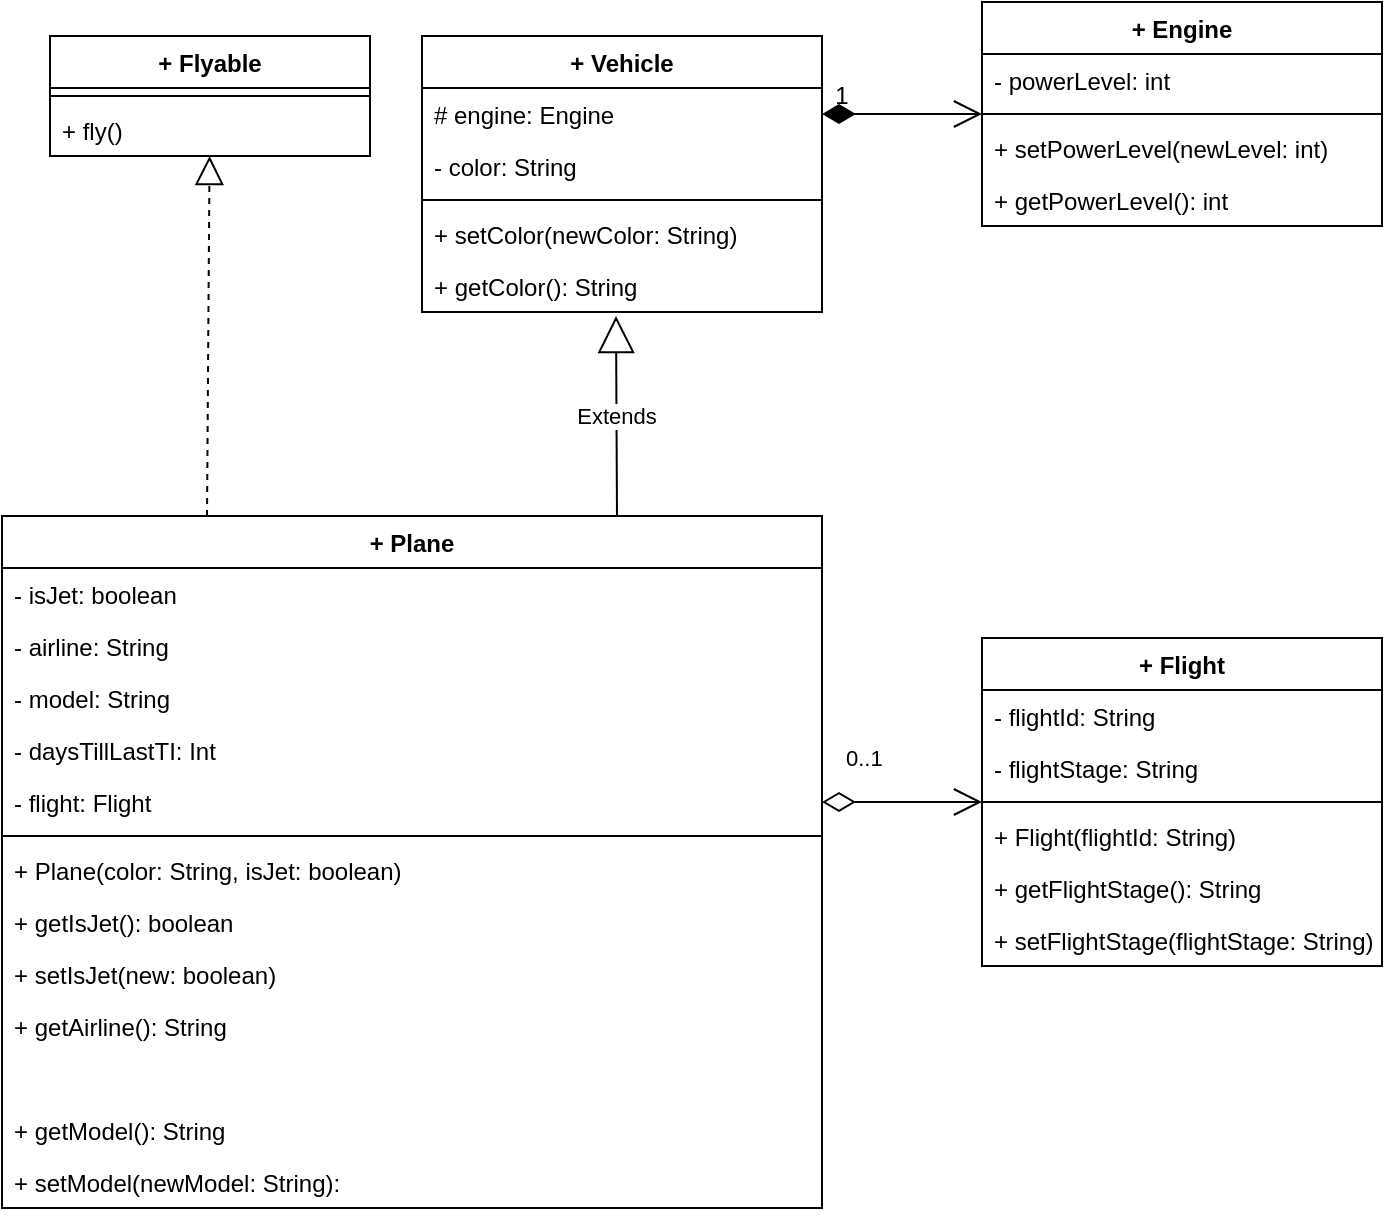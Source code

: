 <mxfile version="28.2.7">
  <diagram name="Страница — 1" id="Z5F9KrPSxp0s8lp36pQN">
    <mxGraphModel dx="1665" dy="777" grid="1" gridSize="10" guides="1" tooltips="1" connect="1" arrows="1" fold="1" page="1" pageScale="1" pageWidth="827" pageHeight="1169" math="0" shadow="0">
      <root>
        <mxCell id="0" />
        <mxCell id="1" parent="0" />
        <mxCell id="JIaKzgK-LAhrfJOlV1_j-6" value="+ Flyable" style="swimlane;fontStyle=1;align=center;verticalAlign=top;childLayout=stackLayout;horizontal=1;startSize=26;horizontalStack=0;resizeParent=1;resizeParentMax=0;resizeLast=0;collapsible=1;marginBottom=0;whiteSpace=wrap;html=1;" parent="1" vertex="1">
          <mxGeometry x="144" y="130" width="160" height="60" as="geometry" />
        </mxCell>
        <mxCell id="JIaKzgK-LAhrfJOlV1_j-8" value="" style="line;strokeWidth=1;fillColor=none;align=left;verticalAlign=middle;spacingTop=-1;spacingLeft=3;spacingRight=3;rotatable=0;labelPosition=right;points=[];portConstraint=eastwest;strokeColor=inherit;" parent="JIaKzgK-LAhrfJOlV1_j-6" vertex="1">
          <mxGeometry y="26" width="160" height="8" as="geometry" />
        </mxCell>
        <mxCell id="JIaKzgK-LAhrfJOlV1_j-9" value="+ fly()" style="text;strokeColor=none;fillColor=none;align=left;verticalAlign=top;spacingLeft=4;spacingRight=4;overflow=hidden;rotatable=0;points=[[0,0.5],[1,0.5]];portConstraint=eastwest;whiteSpace=wrap;html=1;" parent="JIaKzgK-LAhrfJOlV1_j-6" vertex="1">
          <mxGeometry y="34" width="160" height="26" as="geometry" />
        </mxCell>
        <mxCell id="JIaKzgK-LAhrfJOlV1_j-20" value="+ Vehicle" style="swimlane;fontStyle=1;align=center;verticalAlign=top;childLayout=stackLayout;horizontal=1;startSize=26;horizontalStack=0;resizeParent=1;resizeParentMax=0;resizeLast=0;collapsible=1;marginBottom=0;whiteSpace=wrap;html=1;" parent="1" vertex="1">
          <mxGeometry x="330" y="130" width="200" height="138" as="geometry" />
        </mxCell>
        <mxCell id="JIaKzgK-LAhrfJOlV1_j-21" value="# engine: Engine" style="text;strokeColor=none;fillColor=none;align=left;verticalAlign=top;spacingLeft=4;spacingRight=4;overflow=hidden;rotatable=0;points=[[0,0.5],[1,0.5]];portConstraint=eastwest;whiteSpace=wrap;html=1;" parent="JIaKzgK-LAhrfJOlV1_j-20" vertex="1">
          <mxGeometry y="26" width="200" height="26" as="geometry" />
        </mxCell>
        <mxCell id="JIaKzgK-LAhrfJOlV1_j-36" value="- color: String" style="text;strokeColor=none;fillColor=none;align=left;verticalAlign=top;spacingLeft=4;spacingRight=4;overflow=hidden;rotatable=0;points=[[0,0.5],[1,0.5]];portConstraint=eastwest;whiteSpace=wrap;html=1;" parent="JIaKzgK-LAhrfJOlV1_j-20" vertex="1">
          <mxGeometry y="52" width="200" height="26" as="geometry" />
        </mxCell>
        <mxCell id="JIaKzgK-LAhrfJOlV1_j-22" value="" style="line;strokeWidth=1;fillColor=none;align=left;verticalAlign=middle;spacingTop=-1;spacingLeft=3;spacingRight=3;rotatable=0;labelPosition=right;points=[];portConstraint=eastwest;strokeColor=inherit;" parent="JIaKzgK-LAhrfJOlV1_j-20" vertex="1">
          <mxGeometry y="78" width="200" height="8" as="geometry" />
        </mxCell>
        <mxCell id="JIaKzgK-LAhrfJOlV1_j-23" value="+ setColor(newColor: String)" style="text;strokeColor=none;fillColor=none;align=left;verticalAlign=top;spacingLeft=4;spacingRight=4;overflow=hidden;rotatable=0;points=[[0,0.5],[1,0.5]];portConstraint=eastwest;whiteSpace=wrap;html=1;" parent="JIaKzgK-LAhrfJOlV1_j-20" vertex="1">
          <mxGeometry y="86" width="200" height="26" as="geometry" />
        </mxCell>
        <mxCell id="JIaKzgK-LAhrfJOlV1_j-38" value="+ getColor(): String" style="text;strokeColor=none;fillColor=none;align=left;verticalAlign=top;spacingLeft=4;spacingRight=4;overflow=hidden;rotatable=0;points=[[0,0.5],[1,0.5]];portConstraint=eastwest;whiteSpace=wrap;html=1;" parent="JIaKzgK-LAhrfJOlV1_j-20" vertex="1">
          <mxGeometry y="112" width="200" height="26" as="geometry" />
        </mxCell>
        <mxCell id="JIaKzgK-LAhrfJOlV1_j-27" value="+ Plane" style="swimlane;fontStyle=1;align=center;verticalAlign=top;childLayout=stackLayout;horizontal=1;startSize=26;horizontalStack=0;resizeParent=1;resizeParentMax=0;resizeLast=0;collapsible=1;marginBottom=0;whiteSpace=wrap;html=1;" parent="1" vertex="1">
          <mxGeometry x="120" y="370" width="410" height="346" as="geometry" />
        </mxCell>
        <mxCell id="JIaKzgK-LAhrfJOlV1_j-28" value="- isJet: boolean" style="text;strokeColor=none;fillColor=none;align=left;verticalAlign=top;spacingLeft=4;spacingRight=4;overflow=hidden;rotatable=0;points=[[0,0.5],[1,0.5]];portConstraint=eastwest;whiteSpace=wrap;html=1;" parent="JIaKzgK-LAhrfJOlV1_j-27" vertex="1">
          <mxGeometry y="26" width="410" height="26" as="geometry" />
        </mxCell>
        <mxCell id="JIaKzgK-LAhrfJOlV1_j-50" value="- airline: String" style="text;strokeColor=none;fillColor=none;align=left;verticalAlign=top;spacingLeft=4;spacingRight=4;overflow=hidden;rotatable=0;points=[[0,0.5],[1,0.5]];portConstraint=eastwest;whiteSpace=wrap;html=1;" parent="JIaKzgK-LAhrfJOlV1_j-27" vertex="1">
          <mxGeometry y="52" width="410" height="26" as="geometry" />
        </mxCell>
        <mxCell id="JIaKzgK-LAhrfJOlV1_j-51" value="- model: String&lt;div&gt;&lt;br&gt;&lt;/div&gt;" style="text;strokeColor=none;fillColor=none;align=left;verticalAlign=top;spacingLeft=4;spacingRight=4;overflow=hidden;rotatable=0;points=[[0,0.5],[1,0.5]];portConstraint=eastwest;whiteSpace=wrap;html=1;" parent="JIaKzgK-LAhrfJOlV1_j-27" vertex="1">
          <mxGeometry y="78" width="410" height="26" as="geometry" />
        </mxCell>
        <mxCell id="Q98i7pjKnQca2lQu8mvU-1" value="- daysTillLastTI: Int" style="text;strokeColor=none;fillColor=none;align=left;verticalAlign=top;spacingLeft=4;spacingRight=4;overflow=hidden;rotatable=0;points=[[0,0.5],[1,0.5]];portConstraint=eastwest;whiteSpace=wrap;html=1;" vertex="1" parent="JIaKzgK-LAhrfJOlV1_j-27">
          <mxGeometry y="104" width="410" height="26" as="geometry" />
        </mxCell>
        <mxCell id="Q98i7pjKnQca2lQu8mvU-2" value="- flight: Flight" style="text;strokeColor=none;fillColor=none;align=left;verticalAlign=top;spacingLeft=4;spacingRight=4;overflow=hidden;rotatable=0;points=[[0,0.5],[1,0.5]];portConstraint=eastwest;whiteSpace=wrap;html=1;" vertex="1" parent="JIaKzgK-LAhrfJOlV1_j-27">
          <mxGeometry y="130" width="410" height="26" as="geometry" />
        </mxCell>
        <mxCell id="JIaKzgK-LAhrfJOlV1_j-29" value="" style="line;strokeWidth=1;fillColor=none;align=left;verticalAlign=middle;spacingTop=-1;spacingLeft=3;spacingRight=3;rotatable=0;labelPosition=right;points=[];portConstraint=eastwest;strokeColor=inherit;" parent="JIaKzgK-LAhrfJOlV1_j-27" vertex="1">
          <mxGeometry y="156" width="410" height="8" as="geometry" />
        </mxCell>
        <mxCell id="JIaKzgK-LAhrfJOlV1_j-39" value="+ Plane(color: String, isJet: boolean)" style="text;strokeColor=none;fillColor=none;align=left;verticalAlign=top;spacingLeft=4;spacingRight=4;overflow=hidden;rotatable=0;points=[[0,0.5],[1,0.5]];portConstraint=eastwest;whiteSpace=wrap;html=1;" parent="JIaKzgK-LAhrfJOlV1_j-27" vertex="1">
          <mxGeometry y="164" width="410" height="26" as="geometry" />
        </mxCell>
        <mxCell id="JIaKzgK-LAhrfJOlV1_j-30" value="+ getIsJet(): boolean" style="text;strokeColor=none;fillColor=none;align=left;verticalAlign=top;spacingLeft=4;spacingRight=4;overflow=hidden;rotatable=0;points=[[0,0.5],[1,0.5]];portConstraint=eastwest;whiteSpace=wrap;html=1;" parent="JIaKzgK-LAhrfJOlV1_j-27" vertex="1">
          <mxGeometry y="190" width="410" height="26" as="geometry" />
        </mxCell>
        <mxCell id="JIaKzgK-LAhrfJOlV1_j-31" value="+ setIsJet(new: boolean)" style="text;strokeColor=none;fillColor=none;align=left;verticalAlign=top;spacingLeft=4;spacingRight=4;overflow=hidden;rotatable=0;points=[[0,0.5],[1,0.5]];portConstraint=eastwest;whiteSpace=wrap;html=1;" parent="JIaKzgK-LAhrfJOlV1_j-27" vertex="1">
          <mxGeometry y="216" width="410" height="26" as="geometry" />
        </mxCell>
        <mxCell id="JIaKzgK-LAhrfJOlV1_j-52" value="+ getAirline(): String" style="text;strokeColor=none;fillColor=none;align=left;verticalAlign=top;spacingLeft=4;spacingRight=4;overflow=hidden;rotatable=0;points=[[0,0.5],[1,0.5]];portConstraint=eastwest;whiteSpace=wrap;html=1;" parent="JIaKzgK-LAhrfJOlV1_j-27" vertex="1">
          <mxGeometry y="242" width="410" height="26" as="geometry" />
        </mxCell>
        <mxCell id="JIaKzgK-LAhrfJOlV1_j-53" value="&lt;span style=&quot;caret-color: rgb(255, 255, 255); font-family: Helvetica; font-size: 12px; font-style: normal; font-variant-caps: normal; font-weight: 400; letter-spacing: normal; text-align: left; text-indent: 0px; text-transform: none; white-space: normal; word-spacing: 0px; -webkit-text-stroke-width: 0px; text-decoration: none; float: none; color: light-dark(rgb(255, 255, 255), rgb(255, 255, 255)); display: inline !important;&quot;&gt;+ setAirline(newAirline: String)&lt;/span&gt;" style="text;strokeColor=none;fillColor=none;align=left;verticalAlign=top;spacingLeft=4;spacingRight=4;overflow=hidden;rotatable=0;points=[[0,0.5],[1,0.5]];portConstraint=eastwest;whiteSpace=wrap;html=1;" parent="JIaKzgK-LAhrfJOlV1_j-27" vertex="1">
          <mxGeometry y="268" width="410" height="26" as="geometry" />
        </mxCell>
        <mxCell id="JIaKzgK-LAhrfJOlV1_j-54" value="+ getModel(): String" style="text;strokeColor=none;fillColor=none;align=left;verticalAlign=top;spacingLeft=4;spacingRight=4;overflow=hidden;rotatable=0;points=[[0,0.5],[1,0.5]];portConstraint=eastwest;whiteSpace=wrap;html=1;" parent="JIaKzgK-LAhrfJOlV1_j-27" vertex="1">
          <mxGeometry y="294" width="410" height="26" as="geometry" />
        </mxCell>
        <mxCell id="JIaKzgK-LAhrfJOlV1_j-55" value="+ setModel(newModel: String):" style="text;strokeColor=none;fillColor=none;align=left;verticalAlign=top;spacingLeft=4;spacingRight=4;overflow=hidden;rotatable=0;points=[[0,0.5],[1,0.5]];portConstraint=eastwest;whiteSpace=wrap;html=1;" parent="JIaKzgK-LAhrfJOlV1_j-27" vertex="1">
          <mxGeometry y="320" width="410" height="26" as="geometry" />
        </mxCell>
        <mxCell id="JIaKzgK-LAhrfJOlV1_j-32" value="+ Engine" style="swimlane;fontStyle=1;align=center;verticalAlign=top;childLayout=stackLayout;horizontal=1;startSize=26;horizontalStack=0;resizeParent=1;resizeParentMax=0;resizeLast=0;collapsible=1;marginBottom=0;whiteSpace=wrap;html=1;" parent="1" vertex="1">
          <mxGeometry x="610" y="113" width="200" height="112" as="geometry" />
        </mxCell>
        <mxCell id="JIaKzgK-LAhrfJOlV1_j-33" value="- powerLevel: int" style="text;strokeColor=none;fillColor=none;align=left;verticalAlign=top;spacingLeft=4;spacingRight=4;overflow=hidden;rotatable=0;points=[[0,0.5],[1,0.5]];portConstraint=eastwest;whiteSpace=wrap;html=1;" parent="JIaKzgK-LAhrfJOlV1_j-32" vertex="1">
          <mxGeometry y="26" width="200" height="26" as="geometry" />
        </mxCell>
        <mxCell id="JIaKzgK-LAhrfJOlV1_j-34" value="" style="line;strokeWidth=1;fillColor=none;align=left;verticalAlign=middle;spacingTop=-1;spacingLeft=3;spacingRight=3;rotatable=0;labelPosition=right;points=[];portConstraint=eastwest;strokeColor=inherit;" parent="JIaKzgK-LAhrfJOlV1_j-32" vertex="1">
          <mxGeometry y="52" width="200" height="8" as="geometry" />
        </mxCell>
        <mxCell id="JIaKzgK-LAhrfJOlV1_j-35" value="+ setPowerLevel(newLevel: int)" style="text;strokeColor=none;fillColor=none;align=left;verticalAlign=top;spacingLeft=4;spacingRight=4;overflow=hidden;rotatable=0;points=[[0,0.5],[1,0.5]];portConstraint=eastwest;whiteSpace=wrap;html=1;" parent="JIaKzgK-LAhrfJOlV1_j-32" vertex="1">
          <mxGeometry y="60" width="200" height="26" as="geometry" />
        </mxCell>
        <mxCell id="JIaKzgK-LAhrfJOlV1_j-43" value="+ getPowerLevel(): int" style="text;strokeColor=none;fillColor=none;align=left;verticalAlign=top;spacingLeft=4;spacingRight=4;overflow=hidden;rotatable=0;points=[[0,0.5],[1,0.5]];portConstraint=eastwest;whiteSpace=wrap;html=1;" parent="JIaKzgK-LAhrfJOlV1_j-32" vertex="1">
          <mxGeometry y="86" width="200" height="26" as="geometry" />
        </mxCell>
        <mxCell id="JIaKzgK-LAhrfJOlV1_j-41" value="Extends" style="endArrow=block;endSize=16;endFill=0;html=1;rounded=0;exitX=0.75;exitY=0;exitDx=0;exitDy=0;entryX=0.485;entryY=1.077;entryDx=0;entryDy=0;entryPerimeter=0;" parent="1" source="JIaKzgK-LAhrfJOlV1_j-27" target="JIaKzgK-LAhrfJOlV1_j-38" edge="1">
          <mxGeometry width="160" relative="1" as="geometry">
            <mxPoint x="420" y="360" as="sourcePoint" />
            <mxPoint x="580" y="360" as="targetPoint" />
          </mxGeometry>
        </mxCell>
        <mxCell id="JIaKzgK-LAhrfJOlV1_j-42" value="" style="endArrow=block;dashed=1;endFill=0;endSize=12;html=1;rounded=0;exitX=0.25;exitY=0;exitDx=0;exitDy=0;" parent="1" source="JIaKzgK-LAhrfJOlV1_j-27" target="JIaKzgK-LAhrfJOlV1_j-6" edge="1">
          <mxGeometry width="160" relative="1" as="geometry">
            <mxPoint x="420" y="360" as="sourcePoint" />
            <mxPoint x="580" y="360" as="targetPoint" />
          </mxGeometry>
        </mxCell>
        <mxCell id="JIaKzgK-LAhrfJOlV1_j-44" value="" style="endArrow=open;html=1;endSize=12;startArrow=diamondThin;startSize=14;startFill=1;edgeStyle=orthogonalEdgeStyle;align=left;verticalAlign=bottom;rounded=0;exitX=1;exitY=0.5;exitDx=0;exitDy=0;" parent="1" source="JIaKzgK-LAhrfJOlV1_j-21" target="JIaKzgK-LAhrfJOlV1_j-32" edge="1">
          <mxGeometry x="-0.743" relative="1" as="geometry">
            <mxPoint x="420" y="330" as="sourcePoint" />
            <mxPoint x="580" y="330" as="targetPoint" />
            <mxPoint as="offset" />
          </mxGeometry>
        </mxCell>
        <mxCell id="JIaKzgK-LAhrfJOlV1_j-47" value="1" style="text;html=1;align=center;verticalAlign=middle;whiteSpace=wrap;rounded=0;" parent="1" vertex="1">
          <mxGeometry x="510" y="150" width="60" height="20" as="geometry" />
        </mxCell>
        <mxCell id="Q98i7pjKnQca2lQu8mvU-3" value="+ Flight" style="swimlane;fontStyle=1;align=center;verticalAlign=top;childLayout=stackLayout;horizontal=1;startSize=26;horizontalStack=0;resizeParent=1;resizeParentMax=0;resizeLast=0;collapsible=1;marginBottom=0;whiteSpace=wrap;html=1;" vertex="1" parent="1">
          <mxGeometry x="610" y="431" width="200" height="164" as="geometry" />
        </mxCell>
        <mxCell id="Q98i7pjKnQca2lQu8mvU-4" value="- flightId: String" style="text;strokeColor=none;fillColor=none;align=left;verticalAlign=top;spacingLeft=4;spacingRight=4;overflow=hidden;rotatable=0;points=[[0,0.5],[1,0.5]];portConstraint=eastwest;whiteSpace=wrap;html=1;" vertex="1" parent="Q98i7pjKnQca2lQu8mvU-3">
          <mxGeometry y="26" width="200" height="26" as="geometry" />
        </mxCell>
        <mxCell id="Q98i7pjKnQca2lQu8mvU-10" value="- flightStage: String" style="text;strokeColor=none;fillColor=none;align=left;verticalAlign=top;spacingLeft=4;spacingRight=4;overflow=hidden;rotatable=0;points=[[0,0.5],[1,0.5]];portConstraint=eastwest;whiteSpace=wrap;html=1;" vertex="1" parent="Q98i7pjKnQca2lQu8mvU-3">
          <mxGeometry y="52" width="200" height="26" as="geometry" />
        </mxCell>
        <mxCell id="Q98i7pjKnQca2lQu8mvU-5" value="" style="line;strokeWidth=1;fillColor=none;align=left;verticalAlign=middle;spacingTop=-1;spacingLeft=3;spacingRight=3;rotatable=0;labelPosition=right;points=[];portConstraint=eastwest;strokeColor=inherit;" vertex="1" parent="Q98i7pjKnQca2lQu8mvU-3">
          <mxGeometry y="78" width="200" height="8" as="geometry" />
        </mxCell>
        <mxCell id="Q98i7pjKnQca2lQu8mvU-6" value="+ Flight(flightId: String)" style="text;strokeColor=none;fillColor=none;align=left;verticalAlign=top;spacingLeft=4;spacingRight=4;overflow=hidden;rotatable=0;points=[[0,0.5],[1,0.5]];portConstraint=eastwest;whiteSpace=wrap;html=1;" vertex="1" parent="Q98i7pjKnQca2lQu8mvU-3">
          <mxGeometry y="86" width="200" height="26" as="geometry" />
        </mxCell>
        <mxCell id="Q98i7pjKnQca2lQu8mvU-11" value="+ getFlightStage(): String" style="text;strokeColor=none;fillColor=none;align=left;verticalAlign=top;spacingLeft=4;spacingRight=4;overflow=hidden;rotatable=0;points=[[0,0.5],[1,0.5]];portConstraint=eastwest;whiteSpace=wrap;html=1;" vertex="1" parent="Q98i7pjKnQca2lQu8mvU-3">
          <mxGeometry y="112" width="200" height="26" as="geometry" />
        </mxCell>
        <mxCell id="Q98i7pjKnQca2lQu8mvU-12" value="+ setFlightStage(flightStage: String)" style="text;strokeColor=none;fillColor=none;align=left;verticalAlign=top;spacingLeft=4;spacingRight=4;overflow=hidden;rotatable=0;points=[[0,0.5],[1,0.5]];portConstraint=eastwest;whiteSpace=wrap;html=1;" vertex="1" parent="Q98i7pjKnQca2lQu8mvU-3">
          <mxGeometry y="138" width="200" height="26" as="geometry" />
        </mxCell>
        <mxCell id="Q98i7pjKnQca2lQu8mvU-9" value="0..1" style="endArrow=open;html=1;endSize=12;startArrow=diamondThin;startSize=14;startFill=0;edgeStyle=orthogonalEdgeStyle;align=left;verticalAlign=bottom;rounded=0;" edge="1" parent="1" source="Q98i7pjKnQca2lQu8mvU-2" target="Q98i7pjKnQca2lQu8mvU-3">
          <mxGeometry x="-0.75" y="13" relative="1" as="geometry">
            <mxPoint x="580" y="570" as="sourcePoint" />
            <mxPoint x="740" y="570" as="targetPoint" />
            <mxPoint as="offset" />
          </mxGeometry>
        </mxCell>
      </root>
    </mxGraphModel>
  </diagram>
</mxfile>
